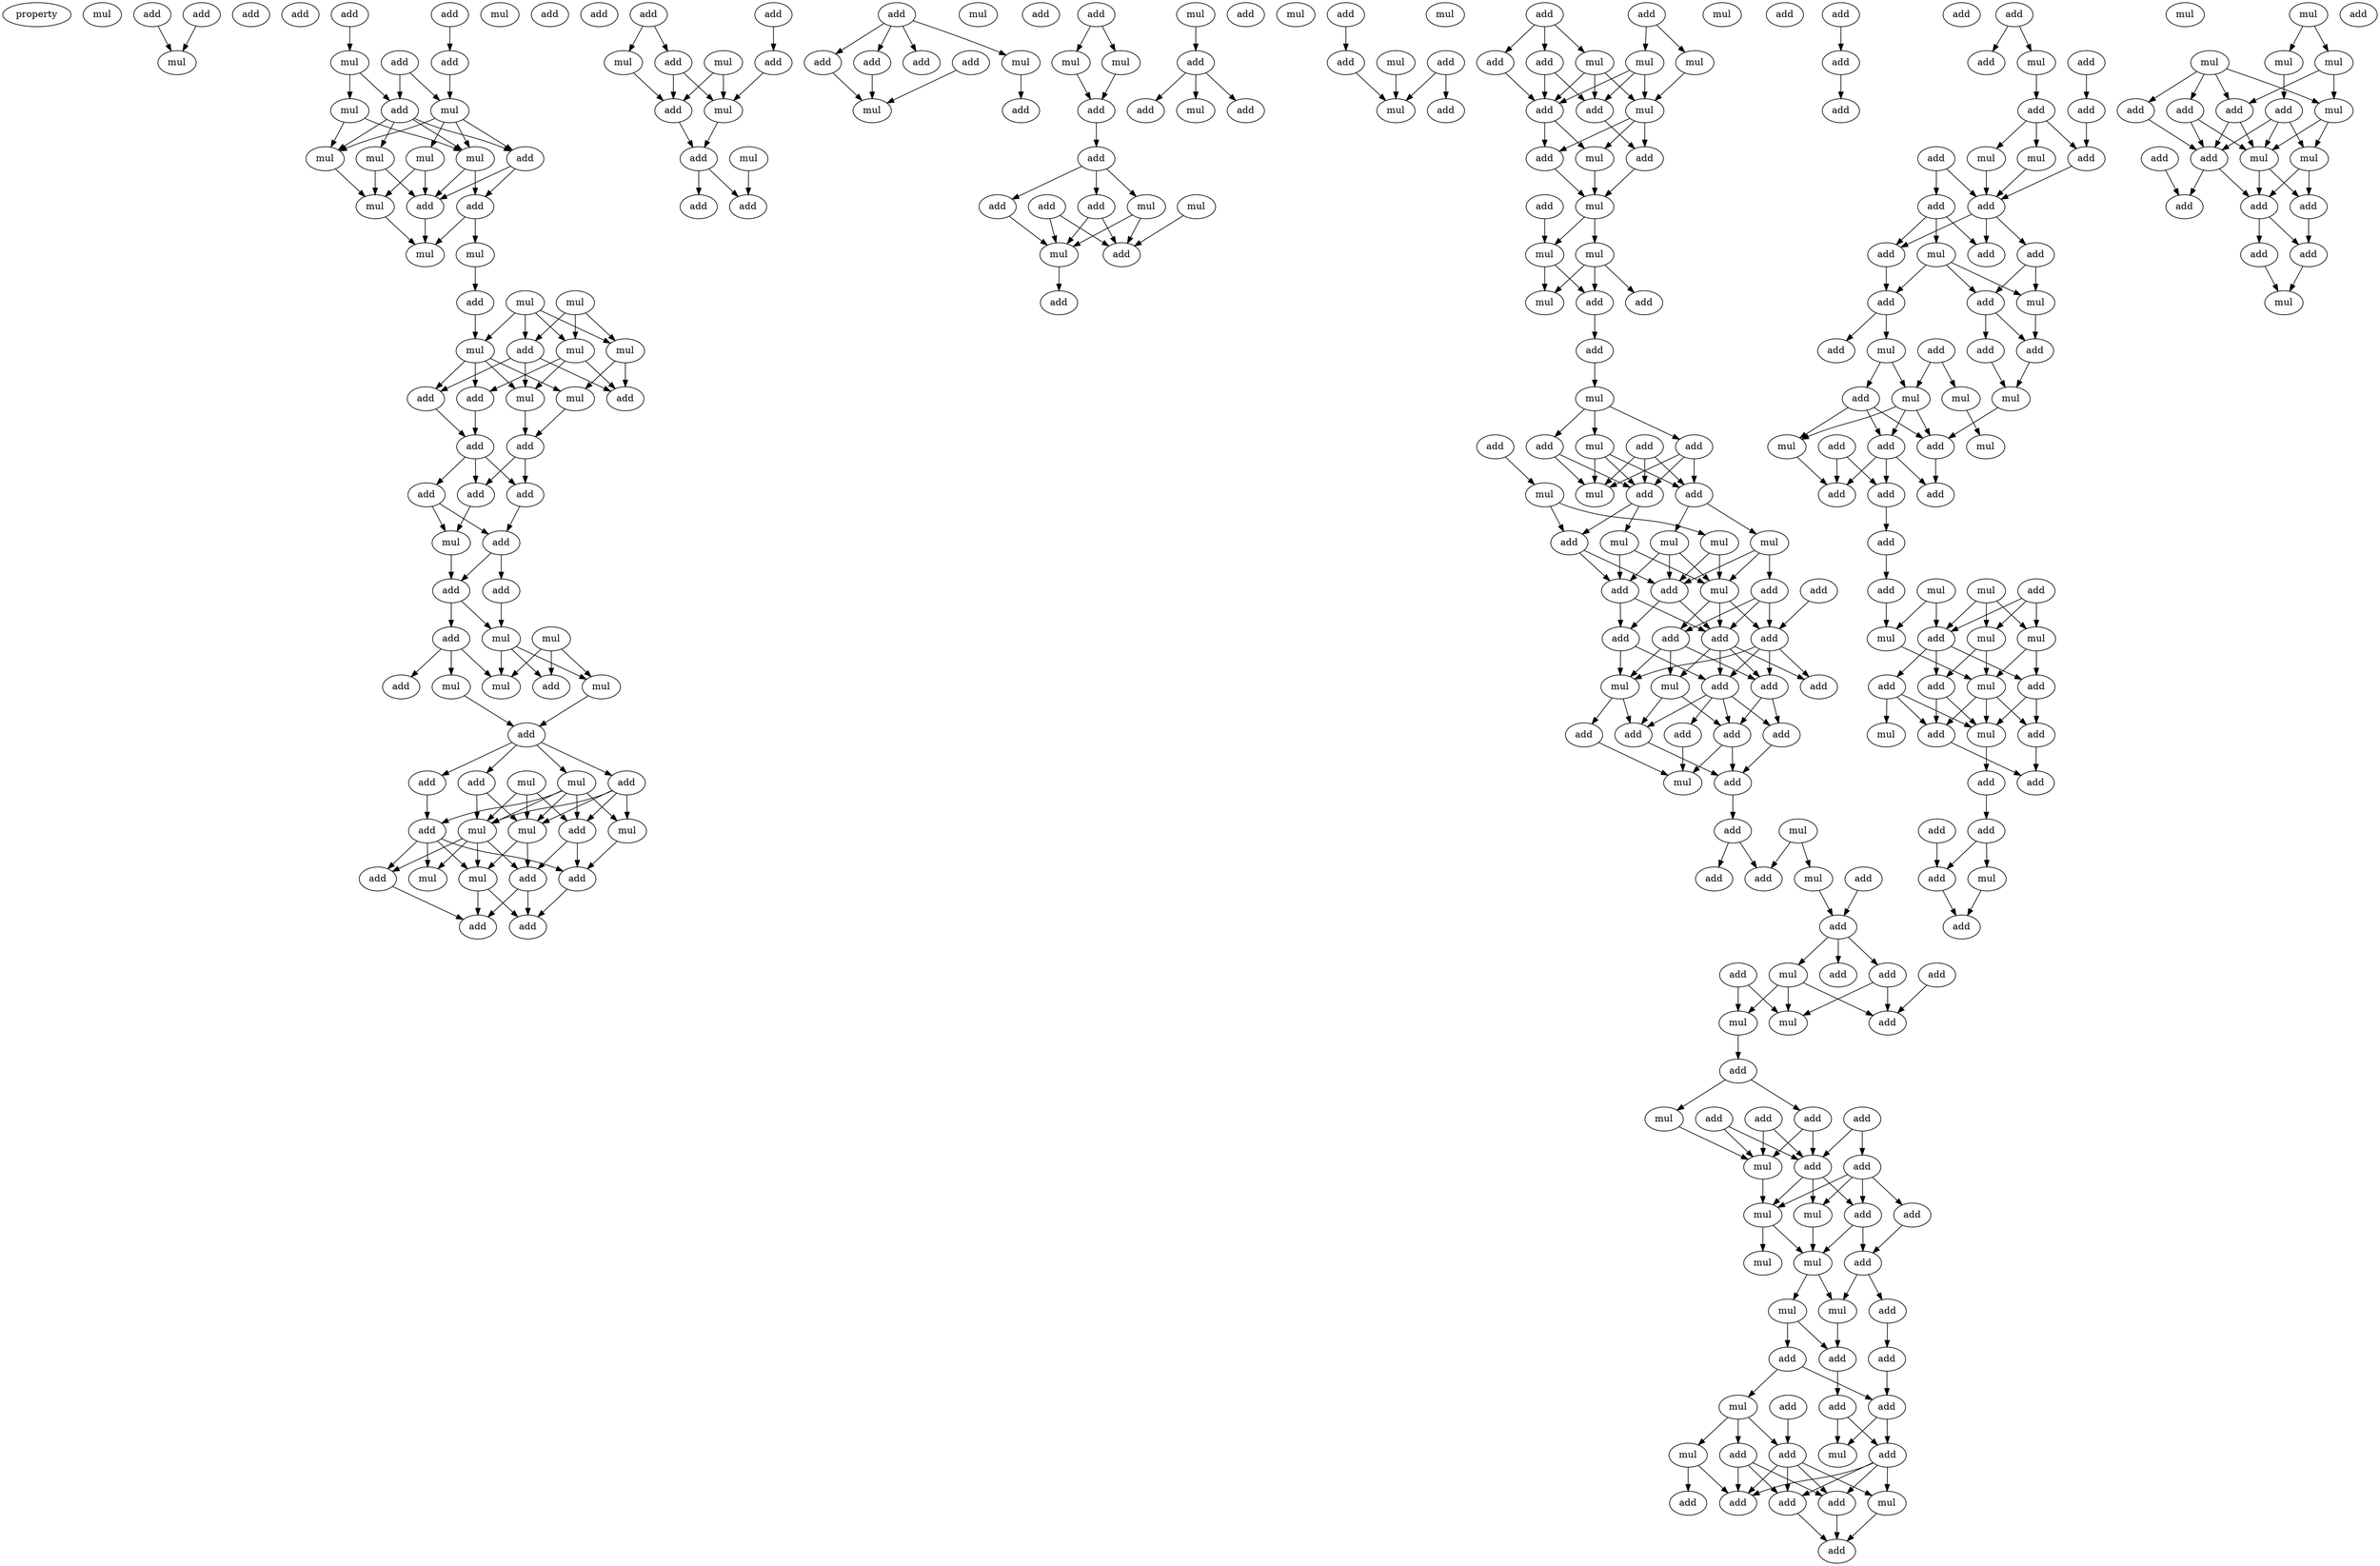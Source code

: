 digraph {
    node [fontcolor=black]
    property [mul=2,lf=1.2]
    0 [ label = mul ];
    1 [ label = add ];
    2 [ label = add ];
    3 [ label = add ];
    4 [ label = add ];
    5 [ label = mul ];
    6 [ label = add ];
    7 [ label = add ];
    8 [ label = add ];
    9 [ label = mul ];
    10 [ label = mul ];
    11 [ label = add ];
    12 [ label = mul ];
    13 [ label = add ];
    14 [ label = mul ];
    15 [ label = mul ];
    16 [ label = mul ];
    17 [ label = mul ];
    18 [ label = mul ];
    19 [ label = add ];
    20 [ label = mul ];
    21 [ label = add ];
    22 [ label = add ];
    23 [ label = mul ];
    24 [ label = mul ];
    25 [ label = mul ];
    26 [ label = add ];
    27 [ label = mul ];
    28 [ label = mul ];
    29 [ label = mul ];
    30 [ label = mul ];
    31 [ label = add ];
    32 [ label = mul ];
    33 [ label = add ];
    34 [ label = add ];
    35 [ label = add ];
    36 [ label = mul ];
    37 [ label = add ];
    38 [ label = add ];
    39 [ label = add ];
    40 [ label = add ];
    41 [ label = add ];
    42 [ label = add ];
    43 [ label = mul ];
    44 [ label = add ];
    45 [ label = add ];
    46 [ label = mul ];
    47 [ label = mul ];
    48 [ label = add ];
    49 [ label = mul ];
    50 [ label = add ];
    51 [ label = add ];
    52 [ label = mul ];
    53 [ label = mul ];
    54 [ label = add ];
    55 [ label = add ];
    56 [ label = mul ];
    57 [ label = add ];
    58 [ label = add ];
    59 [ label = mul ];
    60 [ label = mul ];
    61 [ label = mul ];
    62 [ label = add ];
    63 [ label = add ];
    64 [ label = mul ];
    65 [ label = add ];
    66 [ label = add ];
    67 [ label = add ];
    68 [ label = mul ];
    69 [ label = mul ];
    70 [ label = add ];
    71 [ label = add ];
    72 [ label = add ];
    73 [ label = add ];
    74 [ label = add ];
    75 [ label = add ];
    76 [ label = add ];
    77 [ label = add ];
    78 [ label = mul ];
    79 [ label = mul ];
    80 [ label = mul ];
    81 [ label = add ];
    82 [ label = add ];
    83 [ label = mul ];
    84 [ label = add ];
    85 [ label = add ];
    86 [ label = add ];
    87 [ label = add ];
    88 [ label = add ];
    89 [ label = add ];
    90 [ label = add ];
    91 [ label = mul ];
    92 [ label = mul ];
    93 [ label = add ];
    94 [ label = mul ];
    95 [ label = add ];
    96 [ label = add ];
    97 [ label = mul ];
    98 [ label = mul ];
    99 [ label = add ];
    100 [ label = add ];
    101 [ label = add ];
    102 [ label = mul ];
    103 [ label = add ];
    104 [ label = add ];
    105 [ label = mul ];
    106 [ label = add ];
    107 [ label = mul ];
    108 [ label = mul ];
    109 [ label = add ];
    110 [ label = add ];
    111 [ label = add ];
    112 [ label = add ];
    113 [ label = mul ];
    114 [ label = add ];
    115 [ label = mul ];
    116 [ label = add ];
    117 [ label = add ];
    118 [ label = mul ];
    119 [ label = add ];
    120 [ label = mul ];
    121 [ label = mul ];
    122 [ label = add ];
    123 [ label = add ];
    124 [ label = add ];
    125 [ label = mul ];
    126 [ label = mul ];
    127 [ label = add ];
    128 [ label = add ];
    129 [ label = mul ];
    130 [ label = mul ];
    131 [ label = add ];
    132 [ label = add ];
    133 [ label = mul ];
    134 [ label = add ];
    135 [ label = add ];
    136 [ label = add ];
    137 [ label = mul ];
    138 [ label = mul ];
    139 [ label = mul ];
    140 [ label = mul ];
    141 [ label = add ];
    142 [ label = add ];
    143 [ label = mul ];
    144 [ label = add ];
    145 [ label = mul ];
    146 [ label = add ];
    147 [ label = add ];
    148 [ label = add ];
    149 [ label = add ];
    150 [ label = mul ];
    151 [ label = add ];
    152 [ label = add ];
    153 [ label = mul ];
    154 [ label = mul ];
    155 [ label = mul ];
    156 [ label = add ];
    157 [ label = mul ];
    158 [ label = mul ];
    159 [ label = mul ];
    160 [ label = add ];
    161 [ label = add ];
    162 [ label = add ];
    163 [ label = add ];
    164 [ label = mul ];
    165 [ label = add ];
    166 [ label = add ];
    167 [ label = add ];
    168 [ label = add ];
    169 [ label = add ];
    170 [ label = add ];
    171 [ label = mul ];
    172 [ label = add ];
    173 [ label = mul ];
    174 [ label = add ];
    175 [ label = add ];
    176 [ label = add ];
    177 [ label = add ];
    178 [ label = add ];
    179 [ label = add ];
    180 [ label = mul ];
    181 [ label = add ];
    182 [ label = mul ];
    183 [ label = add ];
    184 [ label = mul ];
    185 [ label = add ];
    186 [ label = add ];
    187 [ label = add ];
    188 [ label = add ];
    189 [ label = add ];
    190 [ label = add ];
    191 [ label = add ];
    192 [ label = mul ];
    193 [ label = mul ];
    194 [ label = mul ];
    195 [ label = add ];
    196 [ label = add ];
    197 [ label = add ];
    198 [ label = add ];
    199 [ label = add ];
    200 [ label = mul ];
    201 [ label = add ];
    202 [ label = add ];
    203 [ label = mul ];
    204 [ label = add ];
    205 [ label = mul ];
    206 [ label = add ];
    207 [ label = mul ];
    208 [ label = add ];
    209 [ label = mul ];
    210 [ label = mul ];
    211 [ label = add ];
    212 [ label = mul ];
    213 [ label = add ];
    214 [ label = mul ];
    215 [ label = add ];
    216 [ label = add ];
    217 [ label = add ];
    218 [ label = add ];
    219 [ label = mul ];
    220 [ label = add ];
    221 [ label = add ];
    222 [ label = add ];
    223 [ label = add ];
    224 [ label = mul ];
    225 [ label = add ];
    226 [ label = mul ];
    227 [ label = add ];
    228 [ label = mul ];
    229 [ label = add ];
    230 [ label = add ];
    231 [ label = add ];
    232 [ label = add ];
    233 [ label = add ];
    234 [ label = add ];
    235 [ label = add ];
    236 [ label = add ];
    237 [ label = add ];
    238 [ label = add ];
    239 [ label = mul ];
    240 [ label = add ];
    241 [ label = add ];
    242 [ label = add ];
    243 [ label = add ];
    244 [ label = mul ];
    245 [ label = mul ];
    246 [ label = add ];
    247 [ label = add ];
    248 [ label = mul ];
    249 [ label = add ];
    250 [ label = add ];
    251 [ label = add ];
    252 [ label = add ];
    253 [ label = add ];
    254 [ label = mul ];
    255 [ label = add ];
    256 [ label = mul ];
    257 [ label = add ];
    258 [ label = mul ];
    259 [ label = add ];
    260 [ label = add ];
    261 [ label = add ];
    262 [ label = add ];
    263 [ label = add ];
    264 [ label = mul ];
    265 [ label = mul ];
    266 [ label = mul ];
    267 [ label = add ];
    268 [ label = add ];
    269 [ label = mul ];
    270 [ label = add ];
    271 [ label = mul ];
    272 [ label = add ];
    273 [ label = add ];
    274 [ label = add ];
    275 [ label = add ];
    276 [ label = mul ];
    277 [ label = mul ];
    278 [ label = add ];
    279 [ label = add ];
    280 [ label = add ];
    281 [ label = mul ];
    282 [ label = mul ];
    283 [ label = mul ];
    284 [ label = add ];
    285 [ label = add ];
    286 [ label = add ];
    287 [ label = mul ];
    288 [ label = mul ];
    289 [ label = add ];
    290 [ label = add ];
    291 [ label = mul ];
    292 [ label = add ];
    293 [ label = add ];
    294 [ label = add ];
    295 [ label = add ];
    296 [ label = add ];
    297 [ label = mul ];
    298 [ label = add ];
    299 [ label = mul ];
    300 [ label = add ];
    301 [ label = mul ];
    302 [ label = mul ];
    303 [ label = mul ];
    304 [ label = add ];
    305 [ label = add ];
    306 [ label = add ];
    307 [ label = add ];
    308 [ label = mul ];
    309 [ label = add ];
    310 [ label = add ];
    311 [ label = mul ];
    312 [ label = mul ];
    313 [ label = add ];
    314 [ label = add ];
    315 [ label = add ];
    316 [ label = add ];
    317 [ label = add ];
    318 [ label = mul ];
    1 -> 5 [ name = 0 ];
    3 -> 5 [ name = 1 ];
    6 -> 9 [ name = 2 ];
    7 -> 11 [ name = 3 ];
    8 -> 12 [ name = 4 ];
    8 -> 13 [ name = 5 ];
    9 -> 13 [ name = 6 ];
    9 -> 14 [ name = 7 ];
    11 -> 12 [ name = 8 ];
    12 -> 16 [ name = 9 ];
    12 -> 17 [ name = 10 ];
    12 -> 18 [ name = 11 ];
    12 -> 19 [ name = 12 ];
    13 -> 15 [ name = 13 ];
    13 -> 16 [ name = 14 ];
    13 -> 18 [ name = 15 ];
    13 -> 19 [ name = 16 ];
    14 -> 16 [ name = 17 ];
    14 -> 18 [ name = 18 ];
    15 -> 20 [ name = 19 ];
    15 -> 21 [ name = 20 ];
    16 -> 20 [ name = 21 ];
    17 -> 20 [ name = 22 ];
    17 -> 21 [ name = 23 ];
    18 -> 21 [ name = 24 ];
    18 -> 22 [ name = 25 ];
    19 -> 21 [ name = 26 ];
    19 -> 22 [ name = 27 ];
    20 -> 24 [ name = 28 ];
    21 -> 24 [ name = 29 ];
    22 -> 23 [ name = 30 ];
    22 -> 24 [ name = 31 ];
    23 -> 26 [ name = 32 ];
    25 -> 28 [ name = 33 ];
    25 -> 29 [ name = 34 ];
    25 -> 30 [ name = 35 ];
    25 -> 31 [ name = 36 ];
    26 -> 29 [ name = 37 ];
    27 -> 28 [ name = 38 ];
    27 -> 30 [ name = 39 ];
    27 -> 31 [ name = 40 ];
    28 -> 35 [ name = 41 ];
    28 -> 36 [ name = 42 ];
    29 -> 32 [ name = 43 ];
    29 -> 33 [ name = 44 ];
    29 -> 34 [ name = 45 ];
    29 -> 36 [ name = 46 ];
    30 -> 32 [ name = 47 ];
    30 -> 33 [ name = 48 ];
    30 -> 35 [ name = 49 ];
    31 -> 32 [ name = 50 ];
    31 -> 34 [ name = 51 ];
    31 -> 35 [ name = 52 ];
    32 -> 38 [ name = 53 ];
    33 -> 37 [ name = 54 ];
    34 -> 37 [ name = 55 ];
    36 -> 38 [ name = 56 ];
    37 -> 39 [ name = 57 ];
    37 -> 40 [ name = 58 ];
    37 -> 41 [ name = 59 ];
    38 -> 39 [ name = 60 ];
    38 -> 41 [ name = 61 ];
    39 -> 43 [ name = 62 ];
    40 -> 42 [ name = 63 ];
    40 -> 43 [ name = 64 ];
    41 -> 42 [ name = 65 ];
    42 -> 44 [ name = 66 ];
    42 -> 45 [ name = 67 ];
    43 -> 44 [ name = 68 ];
    44 -> 46 [ name = 69 ];
    44 -> 48 [ name = 70 ];
    45 -> 46 [ name = 71 ];
    46 -> 49 [ name = 72 ];
    46 -> 51 [ name = 73 ];
    46 -> 52 [ name = 74 ];
    47 -> 49 [ name = 75 ];
    47 -> 51 [ name = 76 ];
    47 -> 52 [ name = 77 ];
    48 -> 50 [ name = 78 ];
    48 -> 52 [ name = 79 ];
    48 -> 53 [ name = 80 ];
    49 -> 54 [ name = 81 ];
    53 -> 54 [ name = 82 ];
    54 -> 55 [ name = 83 ];
    54 -> 57 [ name = 84 ];
    54 -> 58 [ name = 85 ];
    54 -> 59 [ name = 86 ];
    55 -> 60 [ name = 87 ];
    55 -> 64 [ name = 88 ];
    56 -> 60 [ name = 89 ];
    56 -> 63 [ name = 90 ];
    56 -> 64 [ name = 91 ];
    57 -> 62 [ name = 92 ];
    58 -> 60 [ name = 93 ];
    58 -> 61 [ name = 94 ];
    58 -> 63 [ name = 95 ];
    58 -> 64 [ name = 96 ];
    59 -> 60 [ name = 97 ];
    59 -> 61 [ name = 98 ];
    59 -> 62 [ name = 99 ];
    59 -> 63 [ name = 100 ];
    59 -> 64 [ name = 101 ];
    60 -> 67 [ name = 102 ];
    60 -> 69 [ name = 103 ];
    61 -> 66 [ name = 104 ];
    62 -> 65 [ name = 105 ];
    62 -> 66 [ name = 106 ];
    62 -> 68 [ name = 107 ];
    62 -> 69 [ name = 108 ];
    63 -> 66 [ name = 109 ];
    63 -> 67 [ name = 110 ];
    64 -> 65 [ name = 111 ];
    64 -> 67 [ name = 112 ];
    64 -> 68 [ name = 113 ];
    64 -> 69 [ name = 114 ];
    65 -> 71 [ name = 115 ];
    66 -> 70 [ name = 116 ];
    67 -> 70 [ name = 117 ];
    67 -> 71 [ name = 118 ];
    69 -> 70 [ name = 119 ];
    69 -> 71 [ name = 120 ];
    74 -> 77 [ name = 121 ];
    75 -> 76 [ name = 122 ];
    75 -> 78 [ name = 123 ];
    76 -> 80 [ name = 124 ];
    76 -> 81 [ name = 125 ];
    77 -> 80 [ name = 126 ];
    78 -> 81 [ name = 127 ];
    79 -> 80 [ name = 128 ];
    79 -> 81 [ name = 129 ];
    80 -> 82 [ name = 130 ];
    81 -> 82 [ name = 131 ];
    82 -> 84 [ name = 132 ];
    82 -> 85 [ name = 133 ];
    83 -> 85 [ name = 134 ];
    86 -> 87 [ name = 135 ];
    86 -> 88 [ name = 136 ];
    86 -> 90 [ name = 137 ];
    86 -> 91 [ name = 138 ];
    87 -> 92 [ name = 139 ];
    88 -> 92 [ name = 140 ];
    89 -> 92 [ name = 141 ];
    91 -> 93 [ name = 142 ];
    96 -> 97 [ name = 143 ];
    96 -> 98 [ name = 144 ];
    97 -> 99 [ name = 145 ];
    98 -> 99 [ name = 146 ];
    99 -> 100 [ name = 147 ];
    100 -> 101 [ name = 148 ];
    100 -> 103 [ name = 149 ];
    100 -> 105 [ name = 150 ];
    101 -> 106 [ name = 151 ];
    101 -> 107 [ name = 152 ];
    102 -> 106 [ name = 153 ];
    103 -> 107 [ name = 154 ];
    104 -> 106 [ name = 155 ];
    104 -> 107 [ name = 156 ];
    105 -> 106 [ name = 157 ];
    105 -> 107 [ name = 158 ];
    107 -> 109 [ name = 159 ];
    108 -> 110 [ name = 160 ];
    110 -> 111 [ name = 161 ];
    110 -> 113 [ name = 162 ];
    110 -> 114 [ name = 163 ];
    116 -> 119 [ name = 164 ];
    117 -> 121 [ name = 165 ];
    117 -> 122 [ name = 166 ];
    118 -> 121 [ name = 167 ];
    119 -> 121 [ name = 168 ];
    123 -> 126 [ name = 169 ];
    123 -> 129 [ name = 170 ];
    124 -> 125 [ name = 171 ];
    124 -> 127 [ name = 172 ];
    124 -> 128 [ name = 173 ];
    125 -> 130 [ name = 174 ];
    125 -> 131 [ name = 175 ];
    125 -> 132 [ name = 176 ];
    126 -> 130 [ name = 177 ];
    127 -> 131 [ name = 178 ];
    127 -> 132 [ name = 179 ];
    128 -> 132 [ name = 180 ];
    129 -> 130 [ name = 181 ];
    129 -> 131 [ name = 182 ];
    129 -> 132 [ name = 183 ];
    130 -> 133 [ name = 184 ];
    130 -> 134 [ name = 185 ];
    130 -> 135 [ name = 186 ];
    131 -> 135 [ name = 187 ];
    132 -> 133 [ name = 188 ];
    132 -> 134 [ name = 189 ];
    133 -> 137 [ name = 190 ];
    134 -> 137 [ name = 191 ];
    135 -> 137 [ name = 192 ];
    136 -> 139 [ name = 193 ];
    137 -> 138 [ name = 194 ];
    137 -> 139 [ name = 195 ];
    138 -> 140 [ name = 196 ];
    138 -> 141 [ name = 197 ];
    138 -> 142 [ name = 198 ];
    139 -> 140 [ name = 199 ];
    139 -> 141 [ name = 200 ];
    141 -> 144 [ name = 201 ];
    144 -> 145 [ name = 202 ];
    145 -> 147 [ name = 203 ];
    145 -> 149 [ name = 204 ];
    145 -> 150 [ name = 205 ];
    146 -> 151 [ name = 206 ];
    146 -> 152 [ name = 207 ];
    146 -> 154 [ name = 208 ];
    147 -> 151 [ name = 209 ];
    147 -> 152 [ name = 210 ];
    147 -> 154 [ name = 211 ];
    148 -> 153 [ name = 212 ];
    149 -> 151 [ name = 213 ];
    149 -> 154 [ name = 214 ];
    150 -> 151 [ name = 215 ];
    150 -> 152 [ name = 216 ];
    150 -> 154 [ name = 217 ];
    151 -> 156 [ name = 218 ];
    151 -> 158 [ name = 219 ];
    152 -> 155 [ name = 220 ];
    152 -> 159 [ name = 221 ];
    153 -> 156 [ name = 222 ];
    153 -> 157 [ name = 223 ];
    155 -> 162 [ name = 224 ];
    155 -> 163 [ name = 225 ];
    155 -> 164 [ name = 226 ];
    156 -> 161 [ name = 227 ];
    156 -> 163 [ name = 228 ];
    157 -> 163 [ name = 229 ];
    157 -> 164 [ name = 230 ];
    158 -> 161 [ name = 231 ];
    158 -> 164 [ name = 232 ];
    159 -> 161 [ name = 233 ];
    159 -> 163 [ name = 234 ];
    159 -> 164 [ name = 235 ];
    160 -> 167 [ name = 236 ];
    161 -> 165 [ name = 237 ];
    161 -> 166 [ name = 238 ];
    162 -> 165 [ name = 239 ];
    162 -> 167 [ name = 240 ];
    162 -> 168 [ name = 241 ];
    163 -> 165 [ name = 242 ];
    163 -> 166 [ name = 243 ];
    164 -> 165 [ name = 244 ];
    164 -> 167 [ name = 245 ];
    164 -> 168 [ name = 246 ];
    165 -> 169 [ name = 247 ];
    165 -> 170 [ name = 248 ];
    165 -> 171 [ name = 249 ];
    165 -> 172 [ name = 250 ];
    166 -> 169 [ name = 251 ];
    166 -> 173 [ name = 252 ];
    167 -> 169 [ name = 253 ];
    167 -> 170 [ name = 254 ];
    167 -> 172 [ name = 255 ];
    167 -> 173 [ name = 256 ];
    168 -> 171 [ name = 257 ];
    168 -> 172 [ name = 258 ];
    168 -> 173 [ name = 259 ];
    169 -> 174 [ name = 260 ];
    169 -> 176 [ name = 261 ];
    169 -> 177 [ name = 262 ];
    169 -> 178 [ name = 263 ];
    171 -> 177 [ name = 264 ];
    171 -> 178 [ name = 265 ];
    172 -> 176 [ name = 266 ];
    172 -> 177 [ name = 267 ];
    173 -> 175 [ name = 268 ];
    173 -> 178 [ name = 269 ];
    174 -> 180 [ name = 270 ];
    175 -> 180 [ name = 271 ];
    176 -> 179 [ name = 272 ];
    177 -> 179 [ name = 273 ];
    177 -> 180 [ name = 274 ];
    178 -> 179 [ name = 275 ];
    179 -> 181 [ name = 276 ];
    181 -> 183 [ name = 277 ];
    181 -> 186 [ name = 278 ];
    182 -> 183 [ name = 279 ];
    182 -> 184 [ name = 280 ];
    184 -> 187 [ name = 281 ];
    185 -> 187 [ name = 282 ];
    187 -> 189 [ name = 283 ];
    187 -> 190 [ name = 284 ];
    187 -> 192 [ name = 285 ];
    188 -> 195 [ name = 286 ];
    190 -> 193 [ name = 287 ];
    190 -> 195 [ name = 288 ];
    191 -> 193 [ name = 289 ];
    191 -> 194 [ name = 290 ];
    192 -> 193 [ name = 291 ];
    192 -> 194 [ name = 292 ];
    192 -> 195 [ name = 293 ];
    194 -> 196 [ name = 294 ];
    196 -> 197 [ name = 295 ];
    196 -> 200 [ name = 296 ];
    197 -> 203 [ name = 297 ];
    197 -> 204 [ name = 298 ];
    198 -> 203 [ name = 299 ];
    198 -> 204 [ name = 300 ];
    199 -> 202 [ name = 301 ];
    199 -> 204 [ name = 302 ];
    200 -> 203 [ name = 303 ];
    201 -> 203 [ name = 304 ];
    201 -> 204 [ name = 305 ];
    202 -> 205 [ name = 306 ];
    202 -> 206 [ name = 307 ];
    202 -> 207 [ name = 308 ];
    202 -> 208 [ name = 309 ];
    203 -> 205 [ name = 310 ];
    204 -> 205 [ name = 311 ];
    204 -> 207 [ name = 312 ];
    204 -> 208 [ name = 313 ];
    205 -> 209 [ name = 314 ];
    205 -> 210 [ name = 315 ];
    206 -> 211 [ name = 316 ];
    207 -> 210 [ name = 317 ];
    208 -> 210 [ name = 318 ];
    208 -> 211 [ name = 319 ];
    210 -> 212 [ name = 320 ];
    210 -> 214 [ name = 321 ];
    211 -> 212 [ name = 322 ];
    211 -> 213 [ name = 323 ];
    212 -> 217 [ name = 324 ];
    213 -> 215 [ name = 325 ];
    214 -> 216 [ name = 326 ];
    214 -> 217 [ name = 327 ];
    215 -> 220 [ name = 328 ];
    216 -> 219 [ name = 329 ];
    216 -> 220 [ name = 330 ];
    217 -> 218 [ name = 331 ];
    218 -> 224 [ name = 332 ];
    218 -> 225 [ name = 333 ];
    219 -> 222 [ name = 334 ];
    219 -> 223 [ name = 335 ];
    219 -> 226 [ name = 336 ];
    220 -> 224 [ name = 337 ];
    220 -> 225 [ name = 338 ];
    221 -> 222 [ name = 339 ];
    222 -> 227 [ name = 340 ];
    222 -> 228 [ name = 341 ];
    222 -> 229 [ name = 342 ];
    222 -> 230 [ name = 343 ];
    223 -> 227 [ name = 344 ];
    223 -> 229 [ name = 345 ];
    223 -> 230 [ name = 346 ];
    225 -> 227 [ name = 347 ];
    225 -> 228 [ name = 348 ];
    225 -> 229 [ name = 349 ];
    225 -> 230 [ name = 350 ];
    226 -> 230 [ name = 351 ];
    226 -> 231 [ name = 352 ];
    227 -> 232 [ name = 353 ];
    228 -> 232 [ name = 354 ];
    229 -> 232 [ name = 355 ];
    234 -> 235 [ name = 356 ];
    235 -> 237 [ name = 357 ];
    238 -> 239 [ name = 358 ];
    238 -> 240 [ name = 359 ];
    239 -> 242 [ name = 360 ];
    241 -> 243 [ name = 361 ];
    242 -> 245 [ name = 362 ];
    242 -> 246 [ name = 363 ];
    242 -> 248 [ name = 364 ];
    243 -> 246 [ name = 365 ];
    245 -> 250 [ name = 366 ];
    246 -> 250 [ name = 367 ];
    247 -> 249 [ name = 368 ];
    247 -> 250 [ name = 369 ];
    248 -> 250 [ name = 370 ];
    249 -> 251 [ name = 371 ];
    249 -> 253 [ name = 372 ];
    249 -> 254 [ name = 373 ];
    250 -> 251 [ name = 374 ];
    250 -> 252 [ name = 375 ];
    250 -> 253 [ name = 376 ];
    252 -> 256 [ name = 377 ];
    252 -> 257 [ name = 378 ];
    253 -> 255 [ name = 379 ];
    254 -> 255 [ name = 380 ];
    254 -> 256 [ name = 381 ];
    254 -> 257 [ name = 382 ];
    255 -> 258 [ name = 383 ];
    255 -> 259 [ name = 384 ];
    256 -> 262 [ name = 385 ];
    257 -> 261 [ name = 386 ];
    257 -> 262 [ name = 387 ];
    258 -> 263 [ name = 388 ];
    258 -> 266 [ name = 389 ];
    260 -> 264 [ name = 390 ];
    260 -> 266 [ name = 391 ];
    261 -> 265 [ name = 392 ];
    262 -> 265 [ name = 393 ];
    263 -> 268 [ name = 394 ];
    263 -> 270 [ name = 395 ];
    263 -> 271 [ name = 396 ];
    264 -> 269 [ name = 397 ];
    265 -> 268 [ name = 398 ];
    266 -> 268 [ name = 399 ];
    266 -> 270 [ name = 400 ];
    266 -> 271 [ name = 401 ];
    267 -> 273 [ name = 402 ];
    267 -> 274 [ name = 403 ];
    268 -> 272 [ name = 404 ];
    270 -> 272 [ name = 405 ];
    270 -> 273 [ name = 406 ];
    270 -> 274 [ name = 407 ];
    271 -> 273 [ name = 408 ];
    274 -> 275 [ name = 409 ];
    275 -> 278 [ name = 410 ];
    276 -> 280 [ name = 411 ];
    276 -> 283 [ name = 412 ];
    277 -> 280 [ name = 413 ];
    277 -> 281 [ name = 414 ];
    277 -> 282 [ name = 415 ];
    278 -> 283 [ name = 416 ];
    279 -> 280 [ name = 417 ];
    279 -> 281 [ name = 418 ];
    279 -> 282 [ name = 419 ];
    280 -> 284 [ name = 420 ];
    280 -> 285 [ name = 421 ];
    280 -> 286 [ name = 422 ];
    281 -> 284 [ name = 423 ];
    281 -> 287 [ name = 424 ];
    282 -> 285 [ name = 425 ];
    282 -> 287 [ name = 426 ];
    283 -> 287 [ name = 427 ];
    284 -> 290 [ name = 428 ];
    284 -> 291 [ name = 429 ];
    285 -> 289 [ name = 430 ];
    285 -> 291 [ name = 431 ];
    286 -> 288 [ name = 432 ];
    286 -> 290 [ name = 433 ];
    286 -> 291 [ name = 434 ];
    287 -> 289 [ name = 435 ];
    287 -> 290 [ name = 436 ];
    287 -> 291 [ name = 437 ];
    289 -> 292 [ name = 438 ];
    290 -> 292 [ name = 439 ];
    291 -> 293 [ name = 440 ];
    293 -> 295 [ name = 441 ];
    294 -> 296 [ name = 442 ];
    295 -> 296 [ name = 443 ];
    295 -> 297 [ name = 444 ];
    296 -> 298 [ name = 445 ];
    297 -> 298 [ name = 446 ];
    299 -> 301 [ name = 447 ];
    299 -> 302 [ name = 448 ];
    301 -> 305 [ name = 449 ];
    302 -> 306 [ name = 450 ];
    302 -> 308 [ name = 451 ];
    303 -> 304 [ name = 452 ];
    303 -> 306 [ name = 453 ];
    303 -> 307 [ name = 454 ];
    303 -> 308 [ name = 455 ];
    304 -> 309 [ name = 456 ];
    305 -> 309 [ name = 457 ];
    305 -> 311 [ name = 458 ];
    305 -> 312 [ name = 459 ];
    306 -> 309 [ name = 460 ];
    306 -> 312 [ name = 461 ];
    307 -> 309 [ name = 462 ];
    307 -> 312 [ name = 463 ];
    308 -> 311 [ name = 464 ];
    308 -> 312 [ name = 465 ];
    309 -> 314 [ name = 466 ];
    309 -> 315 [ name = 467 ];
    310 -> 314 [ name = 468 ];
    311 -> 313 [ name = 469 ];
    311 -> 315 [ name = 470 ];
    312 -> 313 [ name = 471 ];
    312 -> 315 [ name = 472 ];
    313 -> 317 [ name = 473 ];
    315 -> 316 [ name = 474 ];
    315 -> 317 [ name = 475 ];
    316 -> 318 [ name = 476 ];
    317 -> 318 [ name = 477 ];
}
